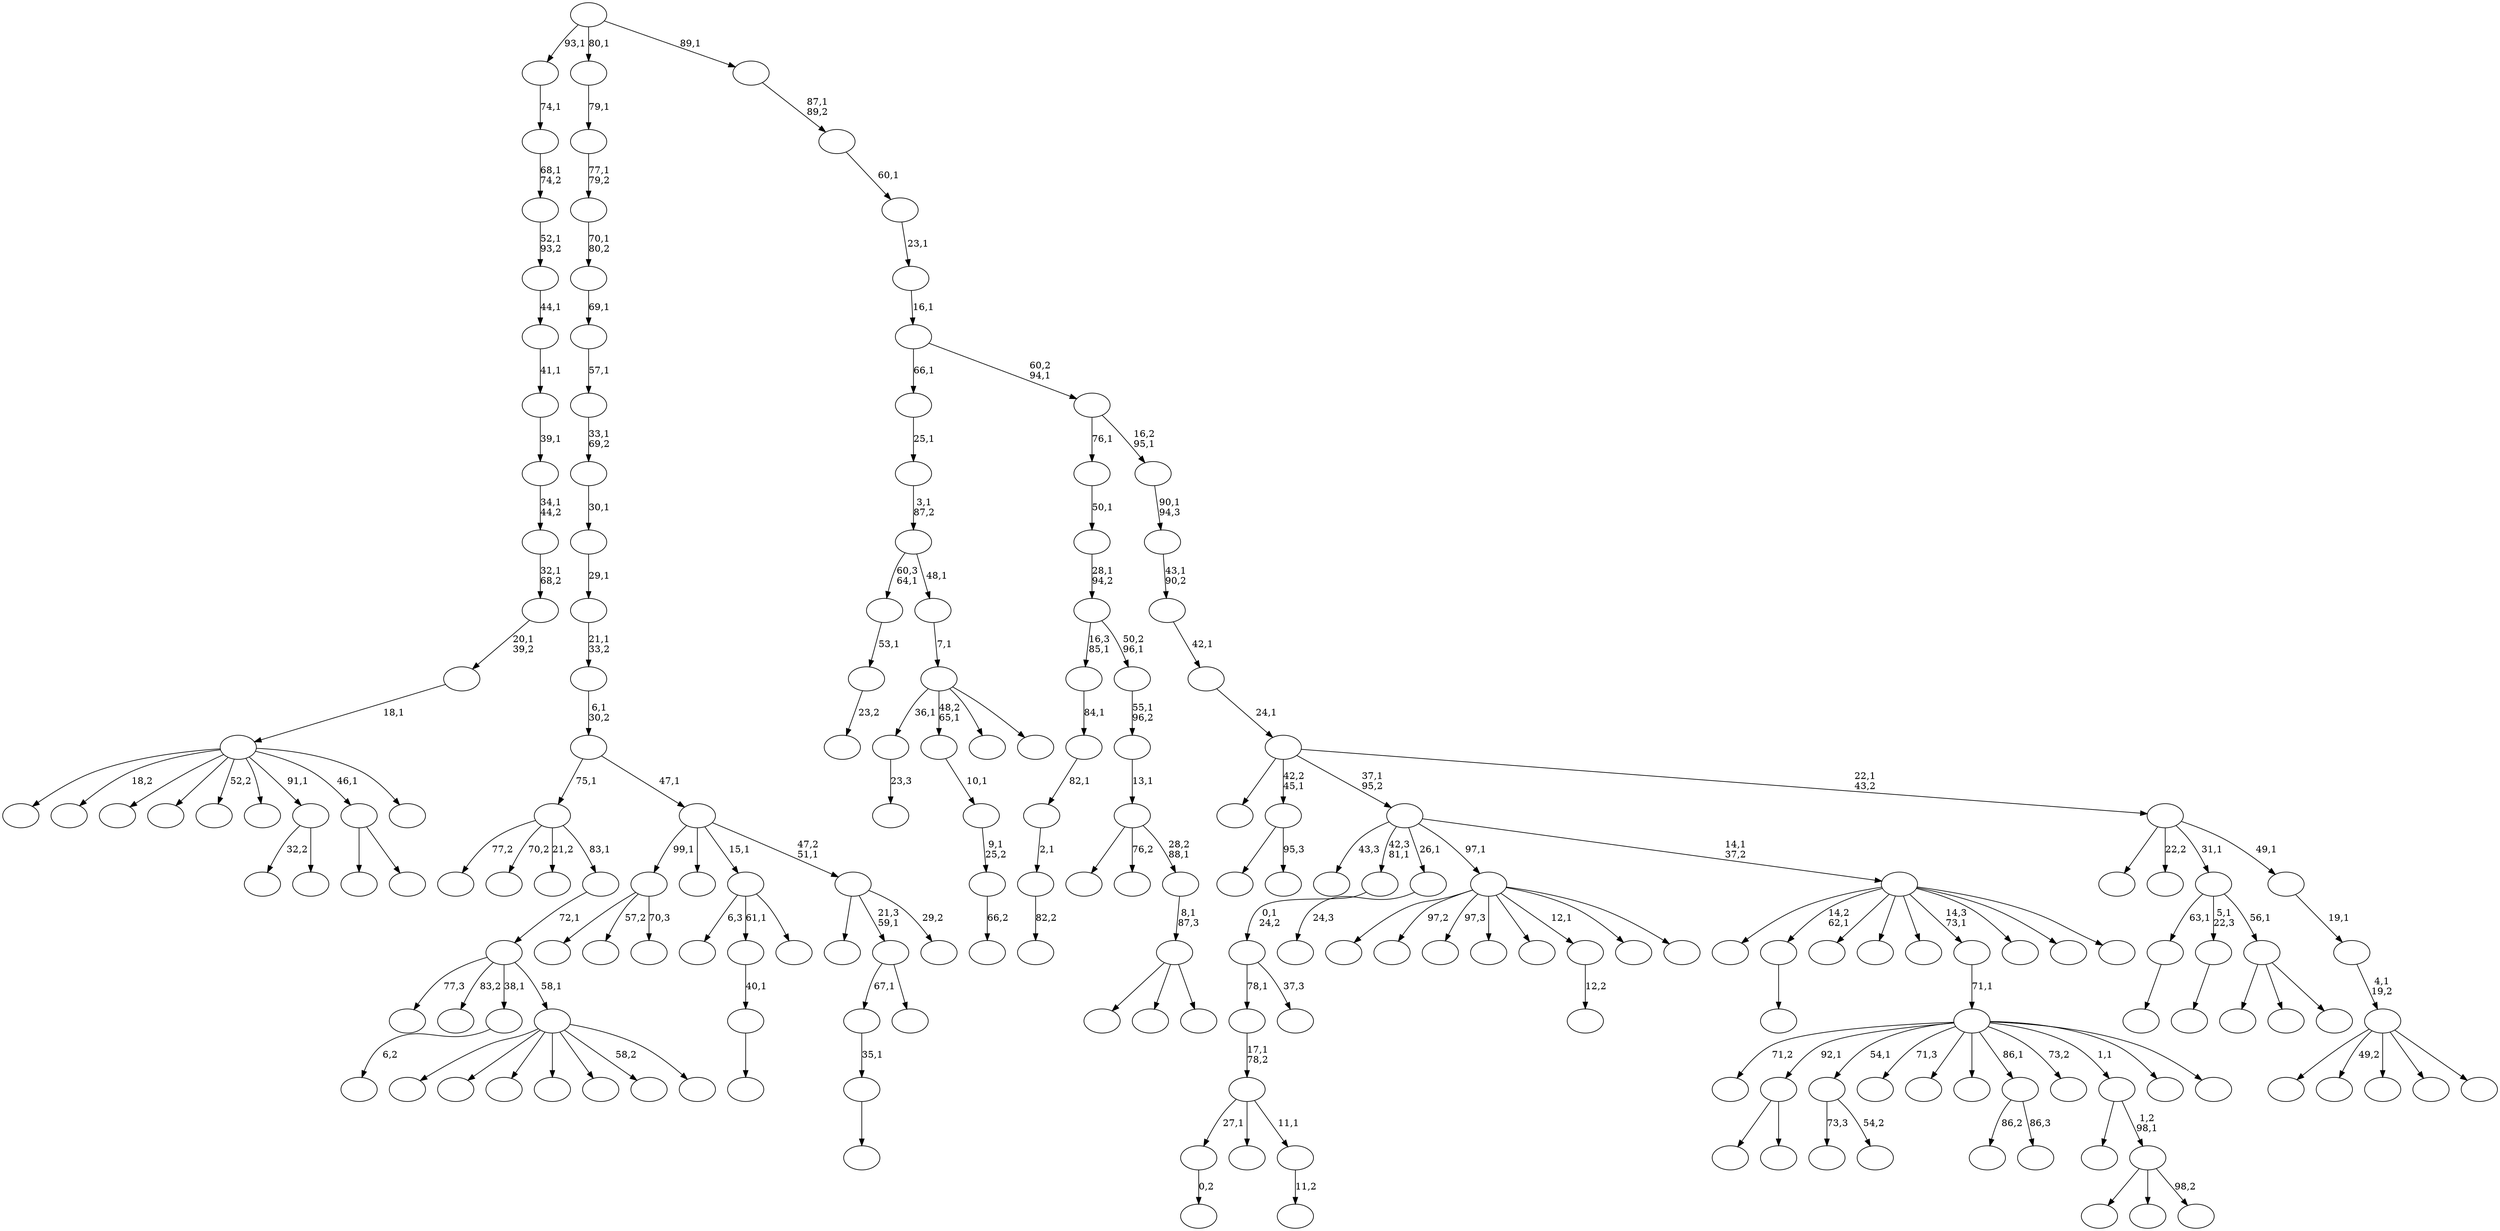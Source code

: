 digraph T {
	200 [label=""]
	199 [label=""]
	198 [label=""]
	197 [label=""]
	196 [label=""]
	195 [label=""]
	194 [label=""]
	193 [label=""]
	192 [label=""]
	191 [label=""]
	190 [label=""]
	189 [label=""]
	188 [label=""]
	187 [label=""]
	186 [label=""]
	185 [label=""]
	184 [label=""]
	183 [label=""]
	182 [label=""]
	181 [label=""]
	180 [label=""]
	179 [label=""]
	178 [label=""]
	177 [label=""]
	176 [label=""]
	175 [label=""]
	174 [label=""]
	173 [label=""]
	172 [label=""]
	171 [label=""]
	170 [label=""]
	169 [label=""]
	168 [label=""]
	167 [label=""]
	166 [label=""]
	165 [label=""]
	164 [label=""]
	163 [label=""]
	162 [label=""]
	161 [label=""]
	160 [label=""]
	159 [label=""]
	158 [label=""]
	157 [label=""]
	156 [label=""]
	155 [label=""]
	154 [label=""]
	153 [label=""]
	152 [label=""]
	151 [label=""]
	150 [label=""]
	149 [label=""]
	148 [label=""]
	147 [label=""]
	146 [label=""]
	145 [label=""]
	144 [label=""]
	143 [label=""]
	142 [label=""]
	141 [label=""]
	140 [label=""]
	139 [label=""]
	138 [label=""]
	137 [label=""]
	136 [label=""]
	135 [label=""]
	134 [label=""]
	133 [label=""]
	132 [label=""]
	131 [label=""]
	130 [label=""]
	129 [label=""]
	128 [label=""]
	127 [label=""]
	126 [label=""]
	125 [label=""]
	124 [label=""]
	123 [label=""]
	122 [label=""]
	121 [label=""]
	120 [label=""]
	119 [label=""]
	118 [label=""]
	117 [label=""]
	116 [label=""]
	115 [label=""]
	114 [label=""]
	113 [label=""]
	112 [label=""]
	111 [label=""]
	110 [label=""]
	109 [label=""]
	108 [label=""]
	107 [label=""]
	106 [label=""]
	105 [label=""]
	104 [label=""]
	103 [label=""]
	102 [label=""]
	101 [label=""]
	100 [label=""]
	99 [label=""]
	98 [label=""]
	97 [label=""]
	96 [label=""]
	95 [label=""]
	94 [label=""]
	93 [label=""]
	92 [label=""]
	91 [label=""]
	90 [label=""]
	89 [label=""]
	88 [label=""]
	87 [label=""]
	86 [label=""]
	85 [label=""]
	84 [label=""]
	83 [label=""]
	82 [label=""]
	81 [label=""]
	80 [label=""]
	79 [label=""]
	78 [label=""]
	77 [label=""]
	76 [label=""]
	75 [label=""]
	74 [label=""]
	73 [label=""]
	72 [label=""]
	71 [label=""]
	70 [label=""]
	69 [label=""]
	68 [label=""]
	67 [label=""]
	66 [label=""]
	65 [label=""]
	64 [label=""]
	63 [label=""]
	62 [label=""]
	61 [label=""]
	60 [label=""]
	59 [label=""]
	58 [label=""]
	57 [label=""]
	56 [label=""]
	55 [label=""]
	54 [label=""]
	53 [label=""]
	52 [label=""]
	51 [label=""]
	50 [label=""]
	49 [label=""]
	48 [label=""]
	47 [label=""]
	46 [label=""]
	45 [label=""]
	44 [label=""]
	43 [label=""]
	42 [label=""]
	41 [label=""]
	40 [label=""]
	39 [label=""]
	38 [label=""]
	37 [label=""]
	36 [label=""]
	35 [label=""]
	34 [label=""]
	33 [label=""]
	32 [label=""]
	31 [label=""]
	30 [label=""]
	29 [label=""]
	28 [label=""]
	27 [label=""]
	26 [label=""]
	25 [label=""]
	24 [label=""]
	23 [label=""]
	22 [label=""]
	21 [label=""]
	20 [label=""]
	19 [label=""]
	18 [label=""]
	17 [label=""]
	16 [label=""]
	15 [label=""]
	14 [label=""]
	13 [label=""]
	12 [label=""]
	11 [label=""]
	10 [label=""]
	9 [label=""]
	8 [label=""]
	7 [label=""]
	6 [label=""]
	5 [label=""]
	4 [label=""]
	3 [label=""]
	2 [label=""]
	1 [label=""]
	0 [label=""]
	195 -> 196 [label="0,2"]
	188 -> 189 [label=""]
	187 -> 188 [label="35,1"]
	181 -> 182 [label="11,2"]
	180 -> 195 [label="27,1"]
	180 -> 184 [label=""]
	180 -> 181 [label="11,1"]
	179 -> 180 [label="17,1\n78,2"]
	171 -> 172 [label="82,2"]
	170 -> 171 [label="2,1"]
	169 -> 170 [label="82,1"]
	168 -> 169 [label="84,1"]
	166 -> 167 [label="23,3"]
	163 -> 164 [label="66,2"]
	162 -> 163 [label="9,1\n25,2"]
	161 -> 162 [label="10,1"]
	158 -> 190 [label=""]
	158 -> 159 [label=""]
	155 -> 156 [label=""]
	149 -> 177 [label="73,3"]
	149 -> 150 [label="54,2"]
	142 -> 143 [label=""]
	134 -> 135 [label=""]
	131 -> 186 [label="86,2"]
	131 -> 132 [label="86,3"]
	129 -> 187 [label="67,1"]
	129 -> 130 [label=""]
	126 -> 127 [label="23,2"]
	125 -> 126 [label="53,1"]
	122 -> 123 [label=""]
	121 -> 122 [label="40,1"]
	113 -> 174 [label=""]
	113 -> 153 [label="57,2"]
	113 -> 114 [label="70,3"]
	110 -> 179 [label="78,1"]
	110 -> 111 [label="37,3"]
	109 -> 110 [label="0,1\n24,2"]
	99 -> 100 [label="24,3"]
	97 -> 166 [label="36,1"]
	97 -> 161 [label="48,2\n65,1"]
	97 -> 140 [label=""]
	97 -> 98 [label=""]
	96 -> 97 [label="7,1"]
	95 -> 125 [label="60,3\n64,1"]
	95 -> 96 [label="48,1"]
	94 -> 95 [label="3,1\n87,2"]
	93 -> 94 [label="25,1"]
	90 -> 91 [label="12,2"]
	87 -> 147 [label="32,2"]
	87 -> 88 [label=""]
	85 -> 124 [label="6,3"]
	85 -> 121 [label="61,1"]
	85 -> 86 [label=""]
	79 -> 80 [label="6,2"]
	77 -> 160 [label=""]
	77 -> 78 [label="95,3"]
	75 -> 154 [label=""]
	75 -> 151 [label=""]
	75 -> 133 [label=""]
	75 -> 116 [label=""]
	75 -> 112 [label=""]
	75 -> 83 [label="58,2"]
	75 -> 76 [label=""]
	74 -> 176 [label="77,3"]
	74 -> 145 [label="83,2"]
	74 -> 79 [label="38,1"]
	74 -> 75 [label="58,1"]
	73 -> 74 [label="72,1"]
	72 -> 193 [label="77,2"]
	72 -> 138 [label="70,2"]
	72 -> 118 [label="21,2"]
	72 -> 73 [label="83,1"]
	70 -> 197 [label=""]
	70 -> 105 [label=""]
	70 -> 71 [label="98,2"]
	69 -> 82 [label=""]
	69 -> 70 [label="1,2\n98,1"]
	66 -> 115 [label=""]
	66 -> 103 [label=""]
	66 -> 67 [label=""]
	65 -> 142 [label="63,1"]
	65 -> 134 [label="5,1\n22,3"]
	65 -> 66 [label="56,1"]
	63 -> 200 [label=""]
	63 -> 194 [label="97,2"]
	63 -> 185 [label="97,3"]
	63 -> 175 [label=""]
	63 -> 107 [label=""]
	63 -> 90 [label="12,1"]
	63 -> 68 [label=""]
	63 -> 64 [label=""]
	60 -> 191 [label="71,2"]
	60 -> 158 [label="92,1"]
	60 -> 149 [label="54,1"]
	60 -> 146 [label="71,3"]
	60 -> 141 [label=""]
	60 -> 137 [label=""]
	60 -> 131 [label="86,1"]
	60 -> 102 [label="73,2"]
	60 -> 69 [label="1,1"]
	60 -> 62 [label=""]
	60 -> 61 [label=""]
	59 -> 60 [label="71,1"]
	56 -> 178 [label=""]
	56 -> 57 [label=""]
	53 -> 157 [label=""]
	53 -> 155 [label="14,2\n62,1"]
	53 -> 139 [label=""]
	53 -> 104 [label=""]
	53 -> 84 [label=""]
	53 -> 59 [label="14,3\n73,1"]
	53 -> 58 [label=""]
	53 -> 55 [label=""]
	53 -> 54 [label=""]
	52 -> 128 [label="43,3"]
	52 -> 109 [label="42,3\n81,1"]
	52 -> 99 [label="26,1"]
	52 -> 63 [label="97,1"]
	52 -> 53 [label="14,1\n37,2"]
	50 -> 165 [label=""]
	50 -> 144 [label=""]
	50 -> 51 [label=""]
	49 -> 50 [label="8,1\n87,3"]
	48 -> 136 [label=""]
	48 -> 108 [label="76,2"]
	48 -> 49 [label="28,2\n88,1"]
	47 -> 48 [label="13,1"]
	46 -> 47 [label="55,1\n96,2"]
	45 -> 168 [label="16,3\n85,1"]
	45 -> 46 [label="50,2\n96,1"]
	44 -> 45 [label="28,1\n94,2"]
	43 -> 44 [label="50,1"]
	41 -> 198 [label=""]
	41 -> 183 [label="18,2"]
	41 -> 173 [label=""]
	41 -> 120 [label=""]
	41 -> 119 [label="52,2"]
	41 -> 117 [label=""]
	41 -> 87 [label="91,1"]
	41 -> 56 [label="46,1"]
	41 -> 42 [label=""]
	40 -> 41 [label="18,1"]
	39 -> 40 [label="20,1\n39,2"]
	38 -> 39 [label="32,1\n68,2"]
	37 -> 38 [label="34,1\n44,2"]
	36 -> 37 [label="39,1"]
	35 -> 36 [label="41,1"]
	34 -> 35 [label="44,1"]
	33 -> 34 [label="52,1\n93,2"]
	32 -> 33 [label="68,1\n74,2"]
	31 -> 32 [label="74,1"]
	29 -> 148 [label=""]
	29 -> 129 [label="21,3\n59,1"]
	29 -> 30 [label="29,2"]
	28 -> 113 [label="99,1"]
	28 -> 101 [label=""]
	28 -> 85 [label="15,1"]
	28 -> 29 [label="47,2\n51,1"]
	27 -> 72 [label="75,1"]
	27 -> 28 [label="47,1"]
	26 -> 27 [label="6,1\n30,2"]
	25 -> 26 [label="21,1\n33,2"]
	24 -> 25 [label="29,1"]
	23 -> 24 [label="30,1"]
	22 -> 23 [label="33,1\n69,2"]
	21 -> 22 [label="57,1"]
	20 -> 21 [label="69,1"]
	19 -> 20 [label="70,1\n80,2"]
	18 -> 19 [label="77,1\n79,2"]
	17 -> 18 [label="79,1"]
	15 -> 199 [label=""]
	15 -> 192 [label="49,2"]
	15 -> 152 [label=""]
	15 -> 106 [label=""]
	15 -> 16 [label=""]
	14 -> 15 [label="4,1\n19,2"]
	13 -> 14 [label="19,1"]
	12 -> 92 [label=""]
	12 -> 81 [label="22,2"]
	12 -> 65 [label="31,1"]
	12 -> 13 [label="49,1"]
	11 -> 89 [label=""]
	11 -> 77 [label="42,2\n45,1"]
	11 -> 52 [label="37,1\n95,2"]
	11 -> 12 [label="22,1\n43,2"]
	10 -> 11 [label="24,1"]
	9 -> 10 [label="42,1"]
	8 -> 9 [label="43,1\n90,2"]
	7 -> 8 [label="90,1\n94,3"]
	6 -> 43 [label="76,1"]
	6 -> 7 [label="16,2\n95,1"]
	5 -> 93 [label="66,1"]
	5 -> 6 [label="60,2\n94,1"]
	4 -> 5 [label="16,1"]
	3 -> 4 [label="23,1"]
	2 -> 3 [label="60,1"]
	1 -> 2 [label="87,1\n89,2"]
	0 -> 31 [label="93,1"]
	0 -> 17 [label="80,1"]
	0 -> 1 [label="89,1"]
}
